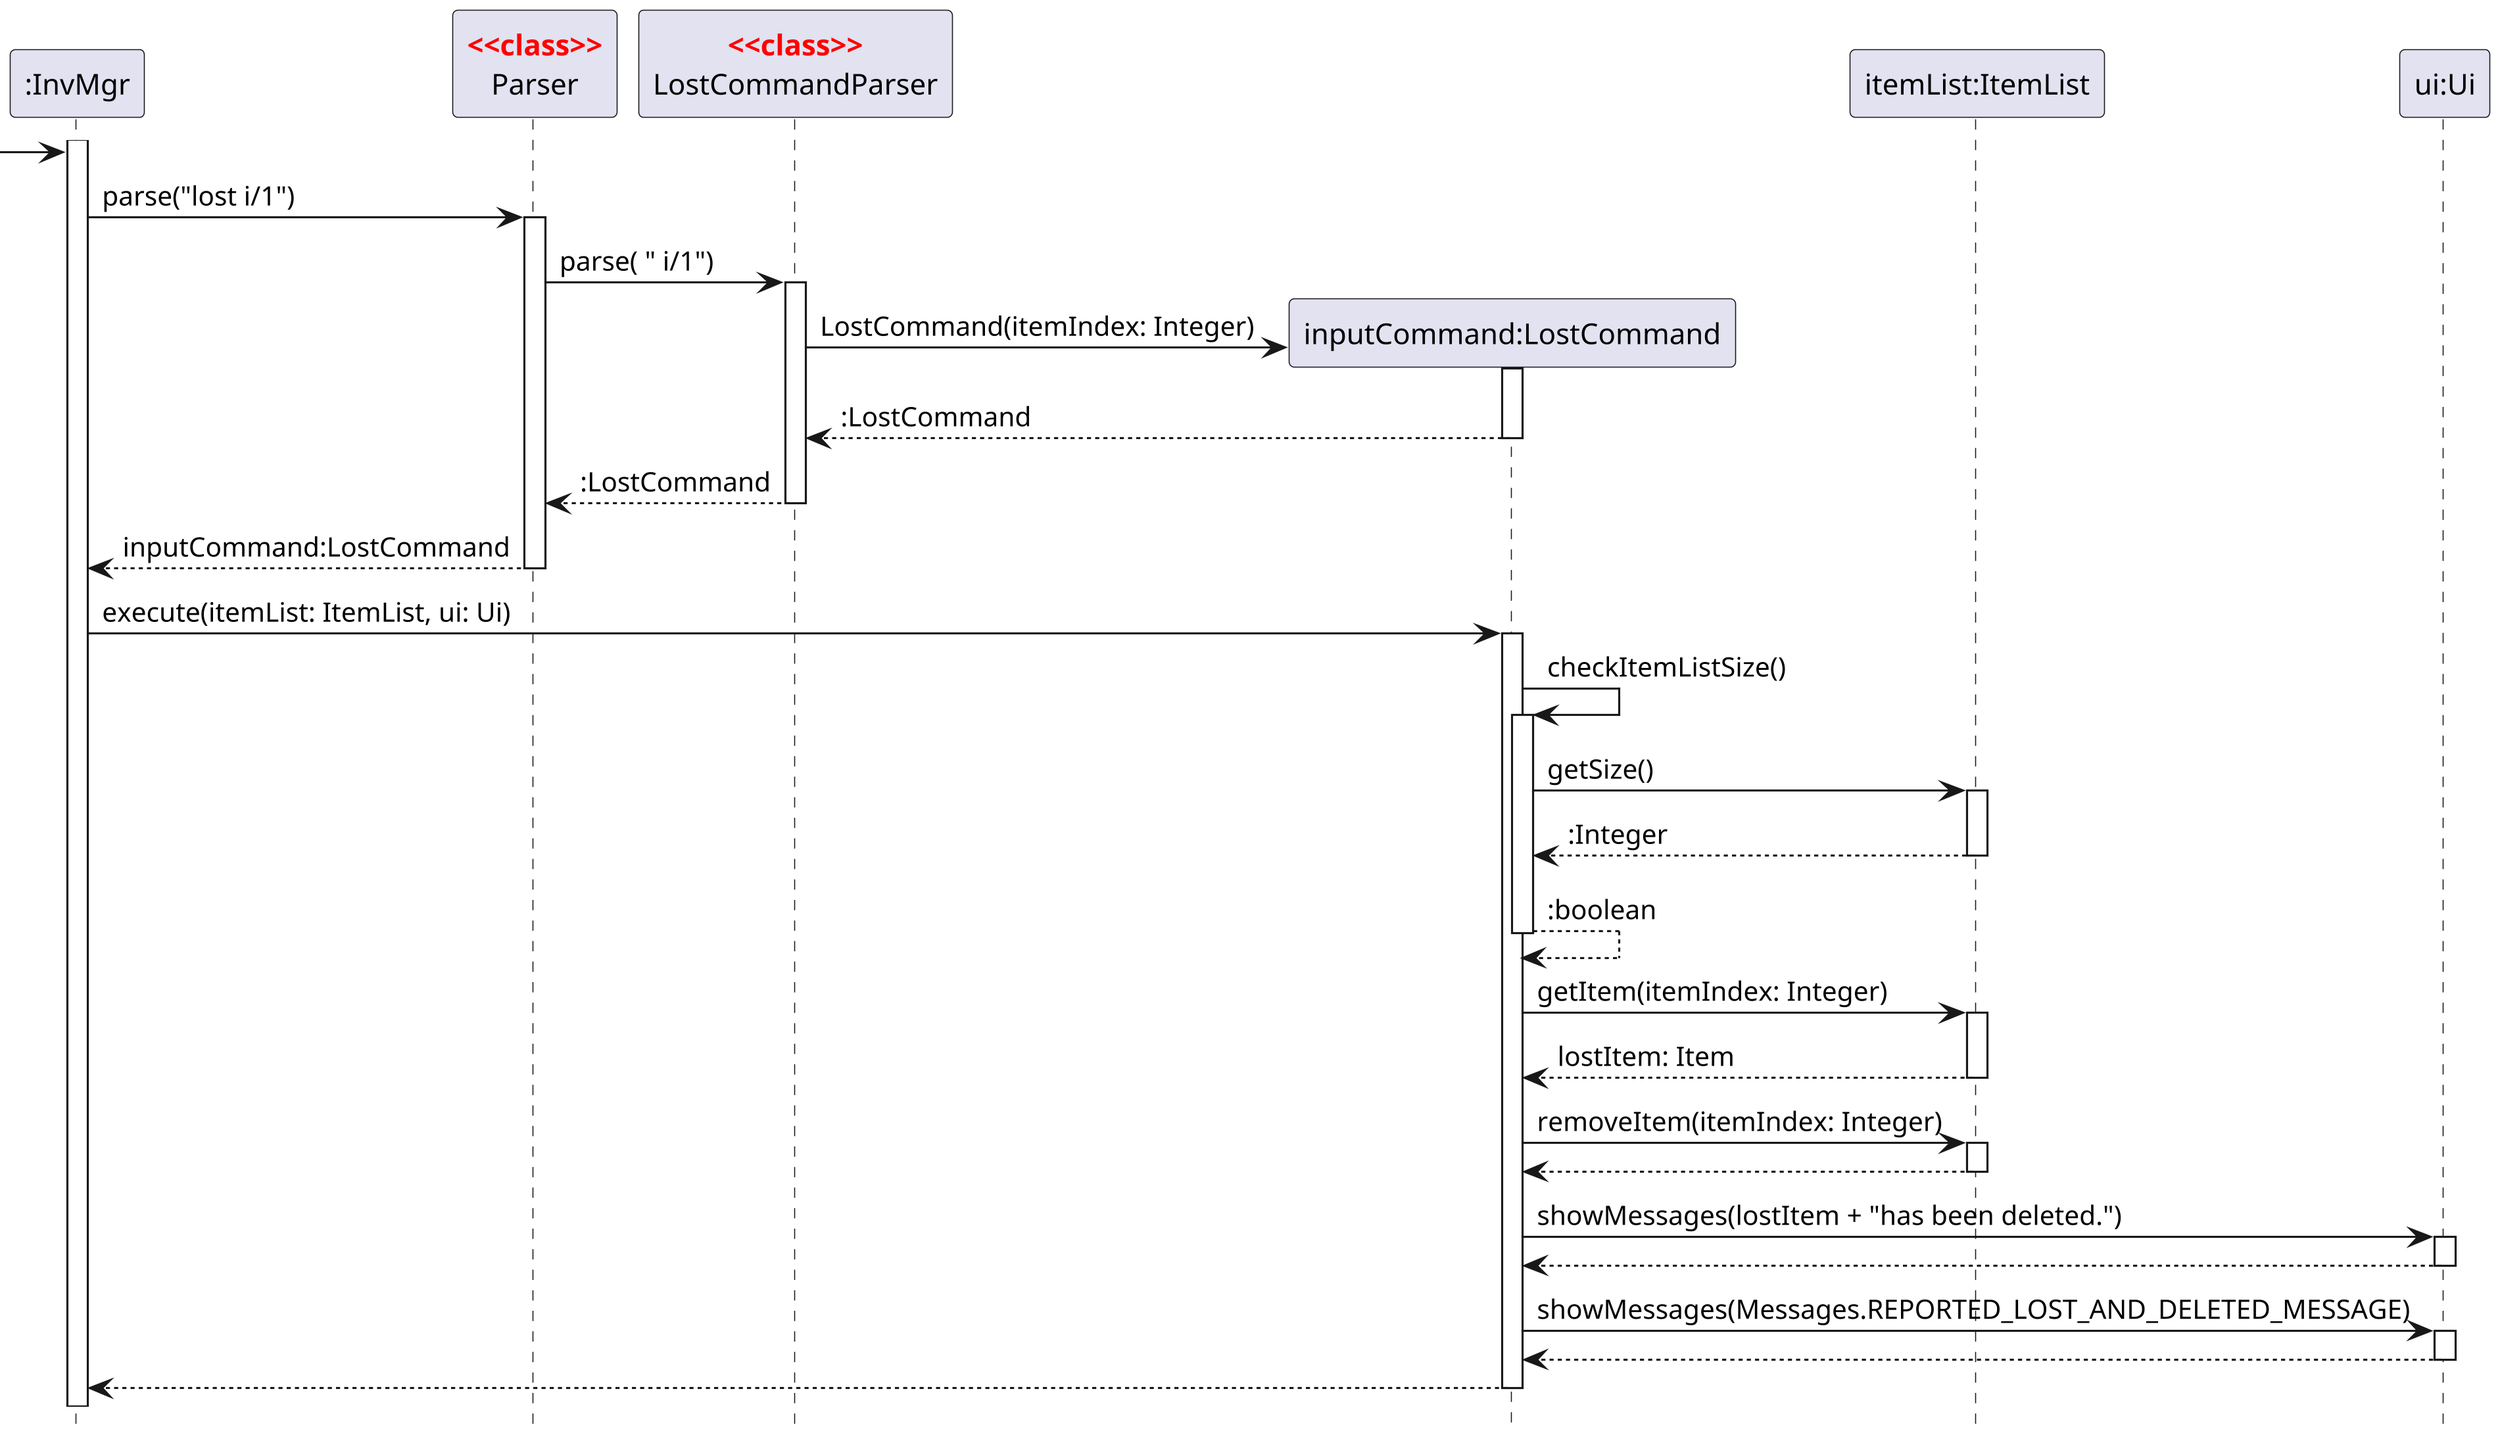 @startuml
'https://plantuml.com/sequence-diagram
hide footbox

skinparam dpi 300
skinparam guillemet false
skinparam sequenceStereotypeFontColor red
skinparam sequenceStereotypeFontStyle bold

Participant ":InvMgr" as invmgr
Participant "Parser" as parser <<class>>
Participant "LostCommandParser" as LostCommandParser <<class>>
Participant "inputCommand:LostCommand" as cmd

Participant "itemList:ItemList" as list
Participant "ui:Ui" as ui

activate invmgr

-> invmgr
invmgr -> parser:parse("lost i/1")
activate parser

parser -> LostCommandParser: parse( " i/1")
activate LostCommandParser
create cmd
LostCommandParser -> cmd:LostCommand(itemIndex: Integer)
activate cmd
return :LostCommand
return :LostCommand
return inputCommand:LostCommand

invmgr -> cmd:execute(itemList: ItemList, ui: Ui)
activate cmd

cmd -> cmd:checkItemListSize()
activate cmd
cmd -> list: getSize()
activate list
return :Integer
return :boolean

cmd -> list: getItem(itemIndex: Integer)
activate list
return lostItem: Item

cmd -> list: removeItem(itemIndex: Integer)
activate list
return

cmd -> ui: showMessages(lostItem + "has been deleted.")
activate ui
return
cmd -> ui: showMessages(Messages.REPORTED_LOST_AND_DELETED_MESSAGE)
activate ui
return

return
@enduml